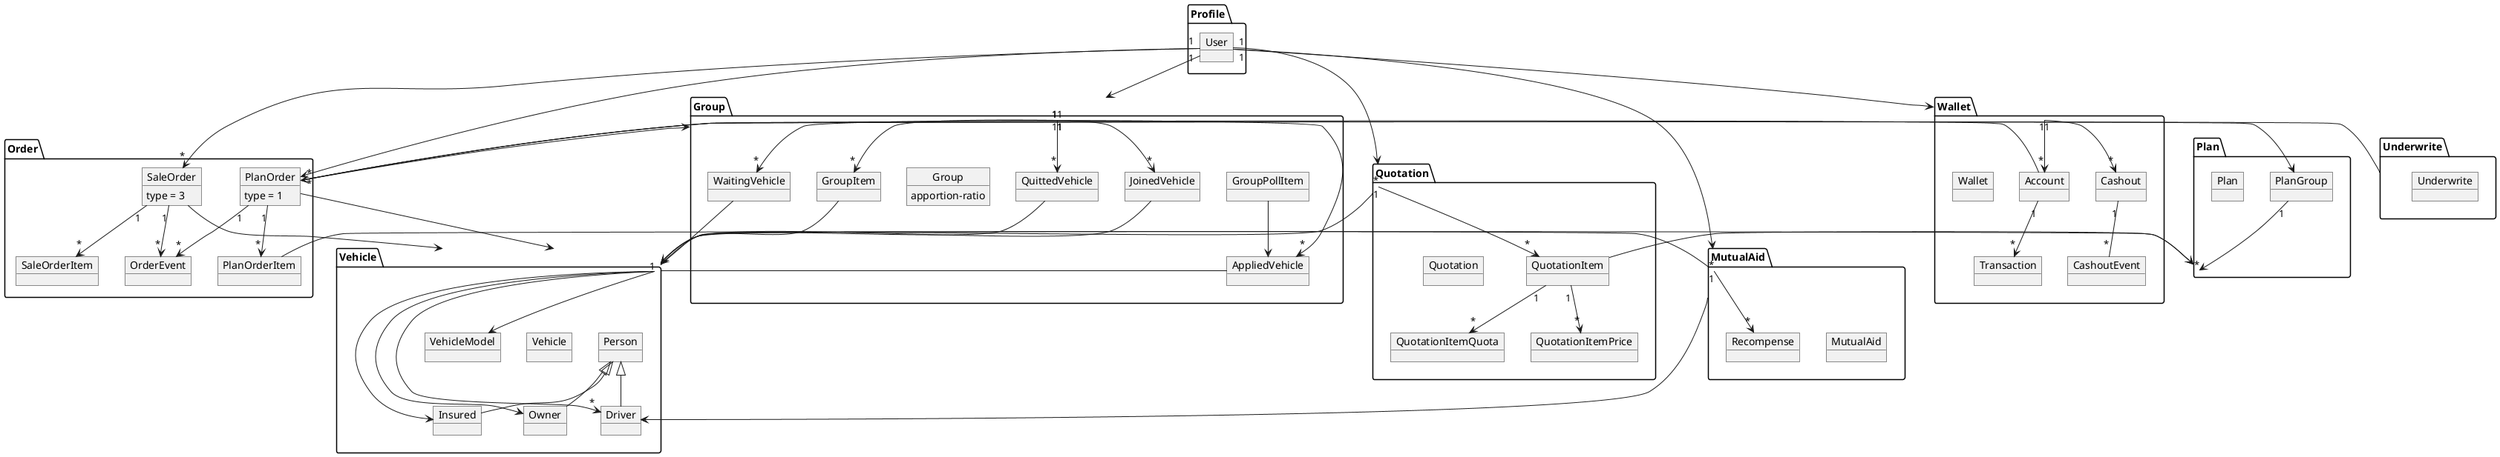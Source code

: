 @startuml
package Profile {
  object User
}
package Group {
  object Group {
    apportion-ratio
  }
  object GroupItem
  object AppliedVehicle
  object WaitingVehicle
  object JoinedVehicle
  object QuittedVehicle
  object GroupPollItem
}
package Plan {
  object PlanGroup
  object Plan
}
package Vehicle {
  object Person
  object Driver
  object Owner
  object Insured
  object Vehicle
  object VehicleModel
}
package MutualAid {
  object MutualAid
  object Recompense
}
package Wallet {
  object Wallet
  object Transaction
  object Account
  object Cashout
  object CashoutEvent
}
package Order {
  object PlanOrder {
    type = 1
  }
  object SaleOrder {
    type = 3
  }
  object PlanOrderItem
  object SaleOrderItem
  object OrderEvent
}
package Quotation {
  object Quotation
  object QuotationItem
  object QuotationItemQuota
  object QuotationItemPrice
}
package Underwrite {
  object Underwrite
}

PlanGroup "1" --> "*" Plan

PlanOrder "1" --> "*" OrderEvent
SaleOrder "1" --> "*" OrderEvent

User "1" --> "*" PlanOrder
User "1" --> "*" SaleOrder
User "1" --> "*" Quotation
User --> Wallet
User --> Group

PlanOrder -> Vehicle
SaleOrder -> Vehicle
Group "1" <- "*" PlanOrder
Group "1" --> "*" GroupItem
Group "1" --> "*" WaitingVehicle
Group "1" --> "*" AppliedVehicle
Group "1" --> "*" JoinedVehicle
Group "1" --> "*" QuittedVehicle
GroupItem --> Vehicle
GroupPollItem --> AppliedVehicle
WaitingVehicle - Vehicle
AppliedVehicle - Vehicle
JoinedVehicle - Vehicle
QuittedVehicle - Vehicle

PlanOrder -> PlanGroup
PlanOrderItem -> Plan

PlanOrder "1" --> "*" PlanOrderItem

SaleOrder "1" --> "*" SaleOrderItem

User "1" --> "*" MutualAid

Person <|-- Driver
Person <|-- Owner
Person <|-- Insured
Vehicle --> VehicleModel
Vehicle "1" --> "*" Driver
Vehicle --> Owner
Vehicle --> Insured

Wallet "1" --> "*" Account
Account "1" --> "*" Transaction
Wallet "1" -> "*" Cashout

PlanOrder - Account

MutualAid -> Driver
MutualAid -> Vehicle
MutualAid "1" --> "*" Recompense

Quotation "1" --> "*" QuotationItem
QuotationItem -> Plan
QuotationItem "1" --> "*" QuotationItemQuota
QuotationItem "1" --> "*" QuotationItemPrice

Quotation -> Vehicle

Underwrite -> PlanOrder

Cashout "1" -- "*" CashoutEvent

@enduml
